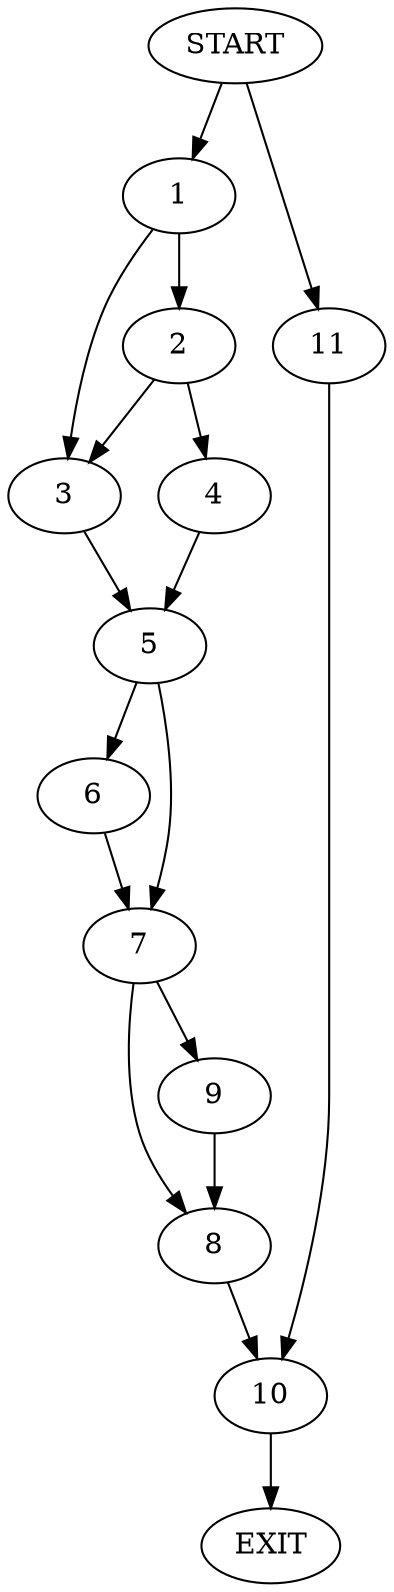 digraph {
0 [label="START"]
12 [label="EXIT"]
0 -> 1
1 -> 2
1 -> 3
2 -> 4
2 -> 3
3 -> 5
4 -> 5
5 -> 6
5 -> 7
6 -> 7
7 -> 8
7 -> 9
8 -> 10
9 -> 8
10 -> 12
0 -> 11
11 -> 10
}
